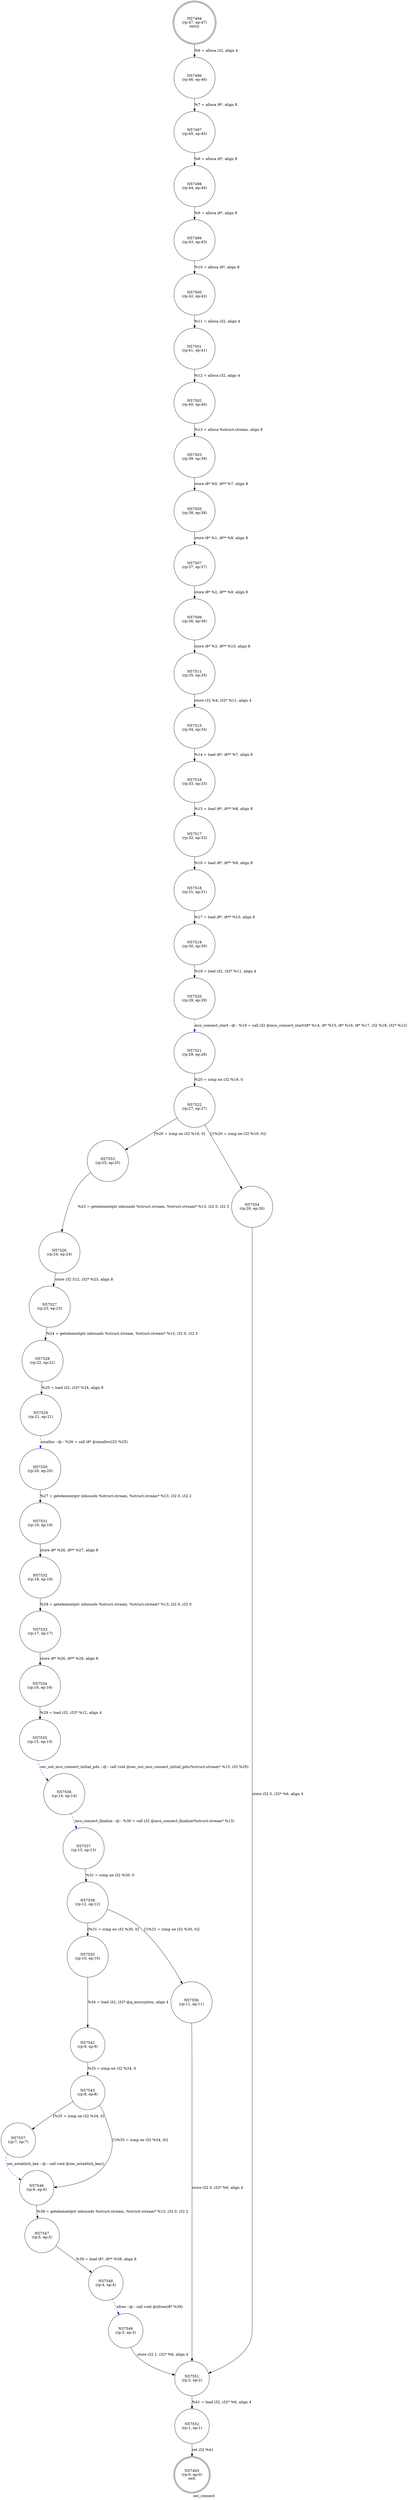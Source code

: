 digraph sec_connect {
label="sec_connect"
57493 [label="N57493\n(rp:0, ep:0)\nexit", shape="doublecircle"]
57494 [label="N57494\n(rp:47, ep:47)\nentry", shape="doublecircle"]
57494 -> 57496 [label="%6 = alloca i32, align 4"]
57496 [label="N57496\n(rp:46, ep:46)", shape="circle"]
57496 -> 57497 [label="%7 = alloca i8*, align 8"]
57497 [label="N57497\n(rp:45, ep:45)", shape="circle"]
57497 -> 57498 [label="%8 = alloca i8*, align 8"]
57498 [label="N57498\n(rp:44, ep:44)", shape="circle"]
57498 -> 57499 [label="%9 = alloca i8*, align 8"]
57499 [label="N57499\n(rp:43, ep:43)", shape="circle"]
57499 -> 57500 [label="%10 = alloca i8*, align 8"]
57500 [label="N57500\n(rp:42, ep:42)", shape="circle"]
57500 -> 57501 [label="%11 = alloca i32, align 4"]
57501 [label="N57501\n(rp:41, ep:41)", shape="circle"]
57501 -> 57502 [label="%12 = alloca i32, align 4"]
57502 [label="N57502\n(rp:40, ep:40)", shape="circle"]
57502 -> 57503 [label="%13 = alloca %struct.stream, align 8"]
57503 [label="N57503\n(rp:39, ep:39)", shape="circle"]
57503 -> 57505 [label="store i8* %0, i8** %7, align 8"]
57505 [label="N57505\n(rp:38, ep:38)", shape="circle"]
57505 -> 57507 [label="store i8* %1, i8** %8, align 8"]
57507 [label="N57507\n(rp:37, ep:37)", shape="circle"]
57507 -> 57509 [label="store i8* %2, i8** %9, align 8"]
57509 [label="N57509\n(rp:36, ep:36)", shape="circle"]
57509 -> 57511 [label="store i8* %3, i8** %10, align 8"]
57511 [label="N57511\n(rp:35, ep:35)", shape="circle"]
57511 -> 57515 [label="store i32 %4, i32* %11, align 4"]
57515 [label="N57515\n(rp:34, ep:34)", shape="circle"]
57515 -> 57516 [label="%14 = load i8*, i8** %7, align 8"]
57516 [label="N57516\n(rp:33, ep:33)", shape="circle"]
57516 -> 57517 [label="%15 = load i8*, i8** %8, align 8"]
57517 [label="N57517\n(rp:32, ep:32)", shape="circle"]
57517 -> 57518 [label="%16 = load i8*, i8** %9, align 8"]
57518 [label="N57518\n(rp:31, ep:31)", shape="circle"]
57518 -> 57519 [label="%17 = load i8*, i8** %10, align 8"]
57519 [label="N57519\n(rp:30, ep:30)", shape="circle"]
57519 -> 57520 [label="%18 = load i32, i32* %11, align 4"]
57520 [label="N57520\n(rp:29, ep:29)", shape="circle"]
57520 -> 57521 [label="mcs_connect_start --@-- %19 = call i32 @mcs_connect_start(i8* %14, i8* %15, i8* %16, i8* %17, i32 %18, i32* %12)", style="dashed", color="blue"]
57521 [label="N57521\n(rp:28, ep:28)", shape="circle"]
57521 -> 57522 [label="%20 = icmp ne i32 %19, 0"]
57522 [label="N57522\n(rp:27, ep:27)", shape="circle"]
57522 -> 57553 [label="[%20 = icmp ne i32 %19, 0]"]
57522 -> 57554 [label="[!(%20 = icmp ne i32 %19, 0)]"]
57526 [label="N57526\n(rp:24, ep:24)", shape="circle"]
57526 -> 57527 [label="store i32 512, i32* %23, align 8"]
57527 [label="N57527\n(rp:23, ep:23)", shape="circle"]
57527 -> 57528 [label="%24 = getelementptr inbounds %struct.stream, %struct.stream* %13, i32 0, i32 3"]
57528 [label="N57528\n(rp:22, ep:22)", shape="circle"]
57528 -> 57529 [label="%25 = load i32, i32* %24, align 8"]
57529 [label="N57529\n(rp:21, ep:21)", shape="circle"]
57529 -> 57530 [label="xmalloc --@-- %26 = call i8* @xmalloc(i32 %25)", style="dashed", color="blue"]
57530 [label="N57530\n(rp:20, ep:20)", shape="circle"]
57530 -> 57531 [label="%27 = getelementptr inbounds %struct.stream, %struct.stream* %13, i32 0, i32 2"]
57531 [label="N57531\n(rp:19, ep:19)", shape="circle"]
57531 -> 57532 [label="store i8* %26, i8** %27, align 8"]
57532 [label="N57532\n(rp:18, ep:18)", shape="circle"]
57532 -> 57533 [label="%28 = getelementptr inbounds %struct.stream, %struct.stream* %13, i32 0, i32 0"]
57533 [label="N57533\n(rp:17, ep:17)", shape="circle"]
57533 -> 57534 [label="store i8* %26, i8** %28, align 8"]
57534 [label="N57534\n(rp:16, ep:16)", shape="circle"]
57534 -> 57535 [label="%29 = load i32, i32* %12, align 4"]
57535 [label="N57535\n(rp:15, ep:15)", shape="circle"]
57535 -> 57536 [label="sec_out_mcs_connect_initial_pdu --@-- call void @sec_out_mcs_connect_initial_pdu(%struct.stream* %13, i32 %29)", style="dashed", color="blue"]
57536 [label="N57536\n(rp:14, ep:14)", shape="circle"]
57536 -> 57537 [label="mcs_connect_finalize --@-- %30 = call i32 @mcs_connect_finalize(%struct.stream* %13)", style="dashed", color="blue"]
57537 [label="N57537\n(rp:13, ep:13)", shape="circle"]
57537 -> 57538 [label="%31 = icmp ne i32 %30, 0"]
57538 [label="N57538\n(rp:12, ep:12)", shape="circle"]
57538 -> 57555 [label="[%31 = icmp ne i32 %30, 0]"]
57538 -> 57556 [label="[!(%31 = icmp ne i32 %30, 0)]"]
57542 [label="N57542\n(rp:9, ep:9)", shape="circle"]
57542 -> 57543 [label="%35 = icmp ne i32 %34, 0"]
57543 [label="N57543\n(rp:8, ep:8)", shape="circle"]
57543 -> 57557 [label="[%35 = icmp ne i32 %34, 0]"]
57543 -> 57546 [label="[!(%35 = icmp ne i32 %34, 0)]"]
57546 [label="N57546\n(rp:6, ep:6)", shape="circle"]
57546 -> 57547 [label="%38 = getelementptr inbounds %struct.stream, %struct.stream* %13, i32 0, i32 2"]
57547 [label="N57547\n(rp:5, ep:5)", shape="circle"]
57547 -> 57548 [label="%39 = load i8*, i8** %38, align 8"]
57548 [label="N57548\n(rp:4, ep:4)", shape="circle"]
57548 -> 57549 [label="xfree --@-- call void @xfree(i8* %39)", style="dashed", color="blue"]
57549 [label="N57549\n(rp:3, ep:3)", shape="circle"]
57549 -> 57551 [label="store i32 1, i32* %6, align 4"]
57551 [label="N57551\n(rp:2, ep:2)", shape="circle"]
57551 -> 57552 [label="%41 = load i32, i32* %6, align 4"]
57552 [label="N57552\n(rp:1, ep:1)", shape="circle"]
57552 -> 57493 [label="ret i32 %41"]
57553 [label="N57553\n(rp:25, ep:25)", shape="circle"]
57553 -> 57526 [label="%23 = getelementptr inbounds %struct.stream, %struct.stream* %13, i32 0, i32 3"]
57554 [label="N57554\n(rp:26, ep:26)", shape="circle"]
57554 -> 57551 [label="store i32 0, i32* %6, align 4"]
57555 [label="N57555\n(rp:10, ep:10)", shape="circle"]
57555 -> 57542 [label="%34 = load i32, i32* @g_encryption, align 4"]
57556 [label="N57556\n(rp:11, ep:11)", shape="circle"]
57556 -> 57551 [label="store i32 0, i32* %6, align 4"]
57557 [label="N57557\n(rp:7, ep:7)", shape="circle"]
57557 -> 57546 [label="sec_establish_key --@-- call void @sec_establish_key()", style="dashed", color="blue"]
}
